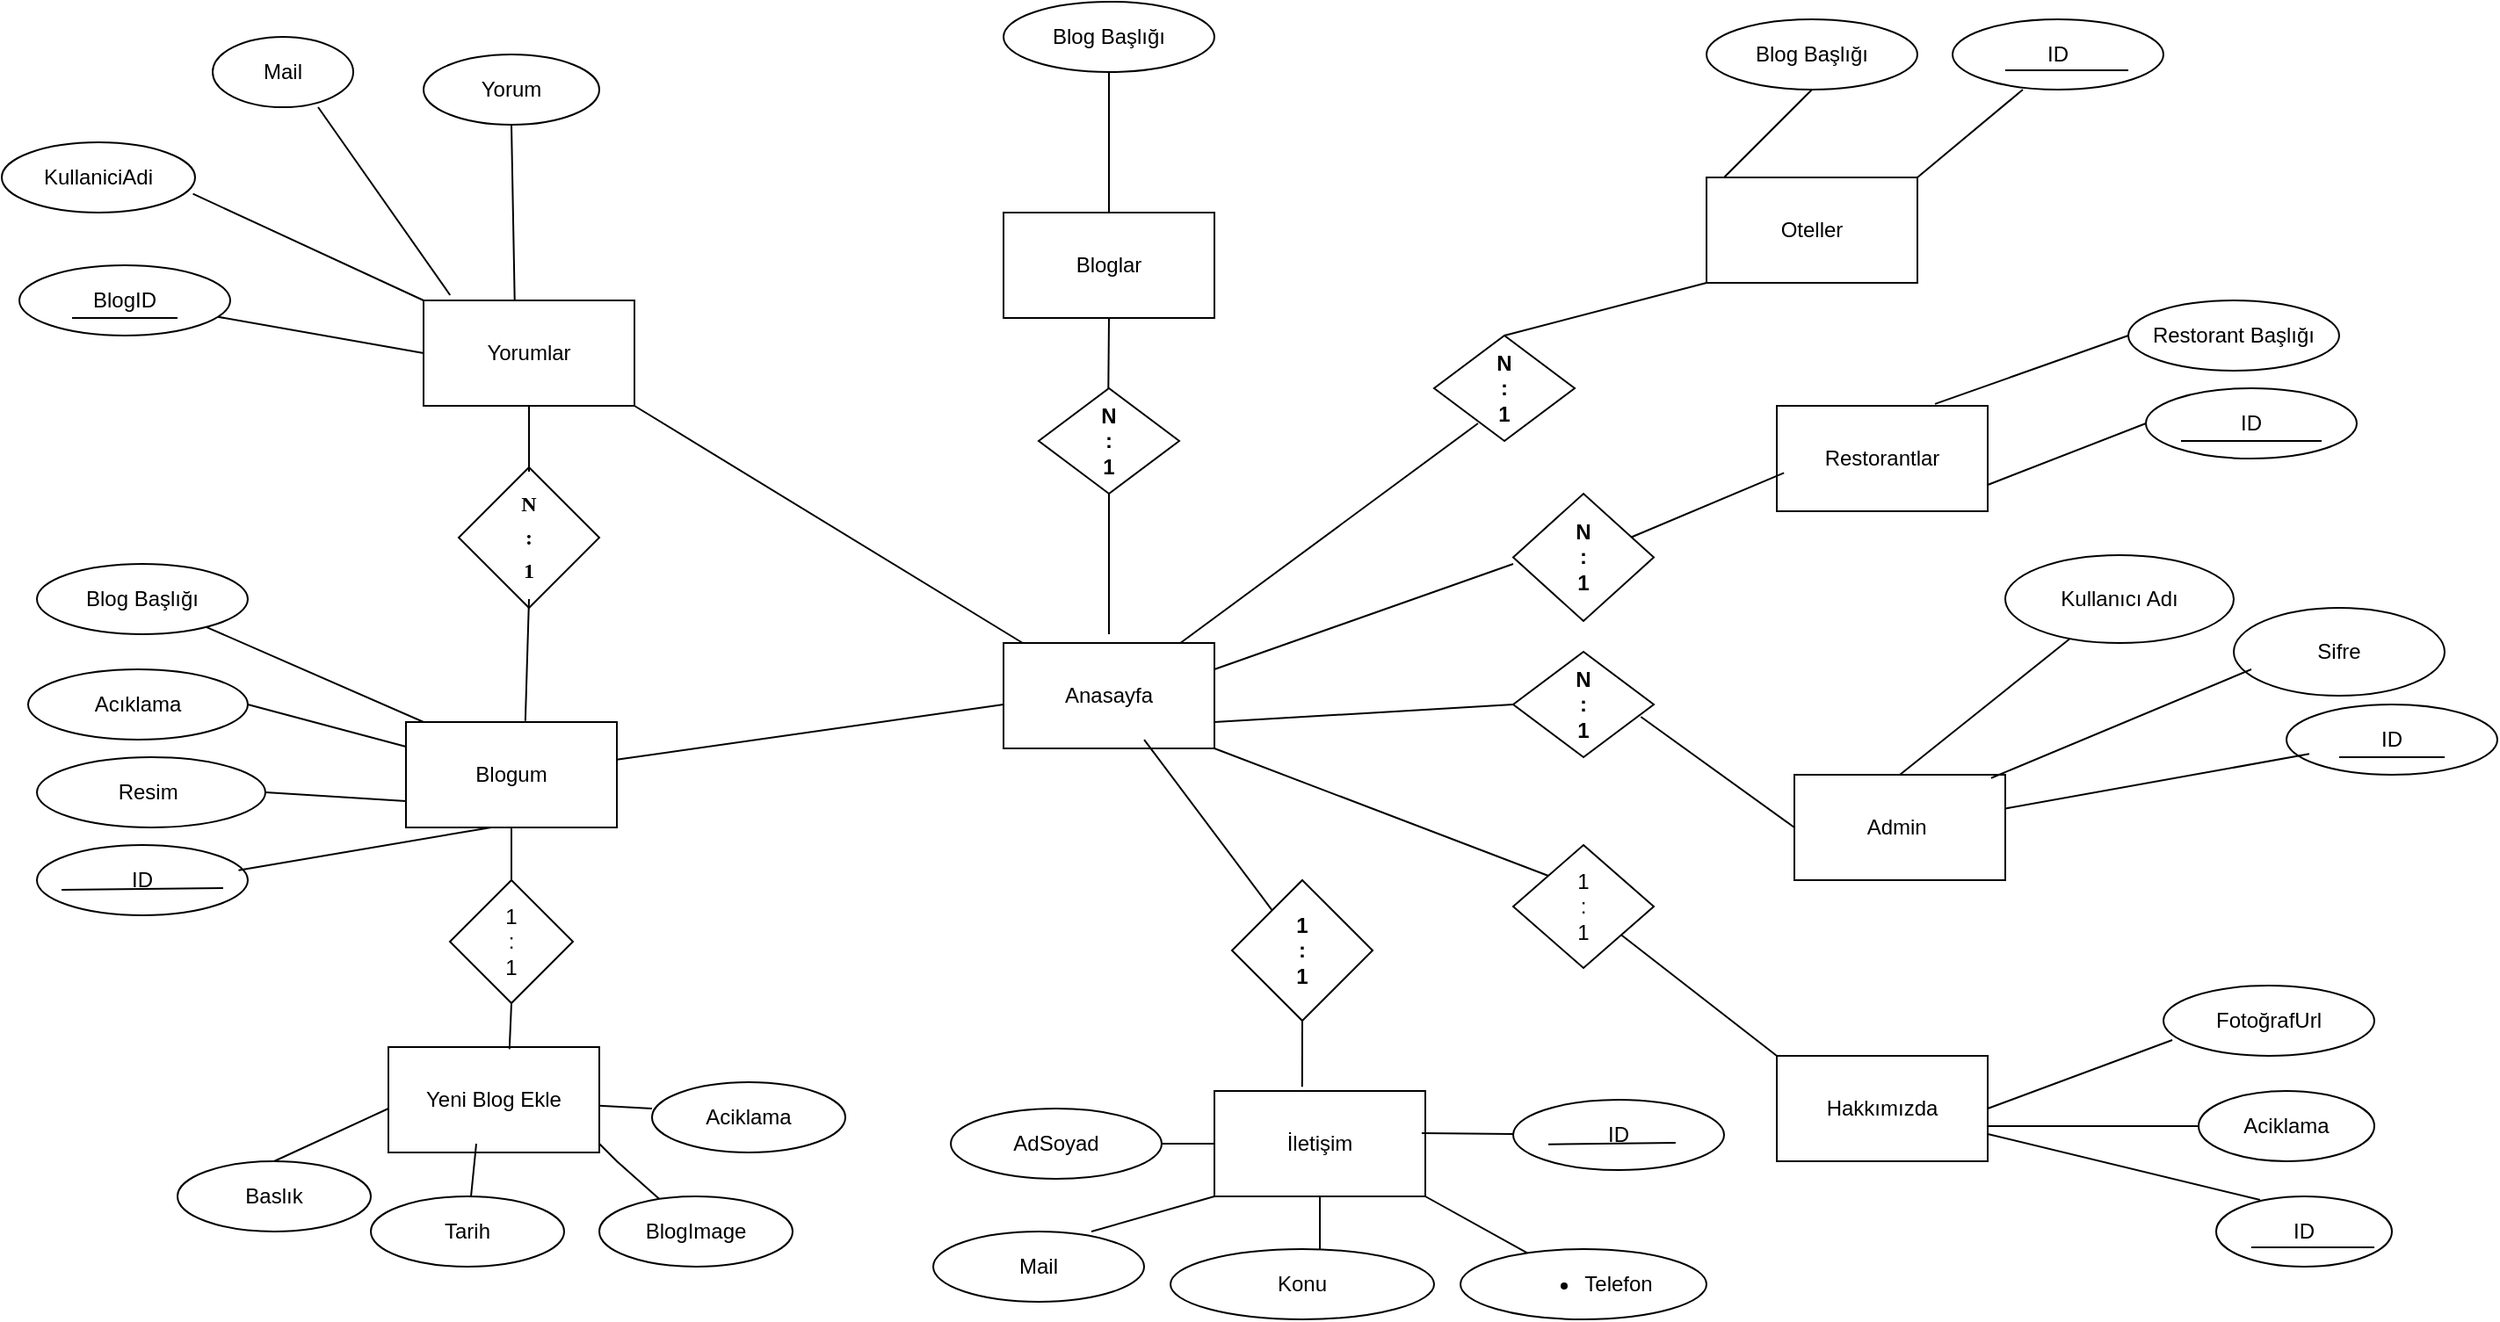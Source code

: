 <mxfile version="26.2.12">
  <diagram name="Sayfa -1" id="IdhkXDMyeTe5kVPvRwIX">
    <mxGraphModel dx="2896" dy="1852" grid="1" gridSize="10" guides="1" tooltips="1" connect="1" arrows="1" fold="1" page="1" pageScale="1" pageWidth="827" pageHeight="1169" math="0" shadow="0">
      <root>
        <mxCell id="0" />
        <mxCell id="1" parent="0" />
        <mxCell id="m_xGNnF6uDj1g4Gdo5ad-1" value="Admin&amp;nbsp;" style="rounded=0;whiteSpace=wrap;html=1;" parent="1" vertex="1">
          <mxGeometry x="190" y="400" width="120" height="60" as="geometry" />
        </mxCell>
        <mxCell id="m_xGNnF6uDj1g4Gdo5ad-2" value="Yorumlar" style="rounded=0;whiteSpace=wrap;html=1;" parent="1" vertex="1">
          <mxGeometry x="-590" y="130" width="120" height="60" as="geometry" />
        </mxCell>
        <mxCell id="m_xGNnF6uDj1g4Gdo5ad-3" value="Bloglar" style="rounded=0;whiteSpace=wrap;html=1;" parent="1" vertex="1">
          <mxGeometry x="-260" y="80" width="120" height="60" as="geometry" />
        </mxCell>
        <mxCell id="m_xGNnF6uDj1g4Gdo5ad-17" value="İletişim" style="rounded=0;whiteSpace=wrap;html=1;" parent="1" vertex="1">
          <mxGeometry x="-140" y="580" width="120" height="60" as="geometry" />
        </mxCell>
        <mxCell id="m_xGNnF6uDj1g4Gdo5ad-20" value="" style="rhombus;whiteSpace=wrap;html=1;" parent="1" vertex="1">
          <mxGeometry x="-570" y="225" width="80" height="80" as="geometry" />
        </mxCell>
        <mxCell id="m_xGNnF6uDj1g4Gdo5ad-26" value="Yeni Blog Ekle" style="rounded=0;whiteSpace=wrap;html=1;" parent="1" vertex="1">
          <mxGeometry x="-610" y="555" width="120" height="60" as="geometry" />
        </mxCell>
        <mxCell id="m_xGNnF6uDj1g4Gdo5ad-29" value="Blog Başlığı" style="ellipse;whiteSpace=wrap;html=1;" parent="1" vertex="1">
          <mxGeometry x="-810" y="280" width="120" height="40" as="geometry" />
        </mxCell>
        <mxCell id="m_xGNnF6uDj1g4Gdo5ad-30" value="" style="endArrow=none;html=1;rounded=0;entryX=0.333;entryY=0.017;entryDx=0;entryDy=0;entryPerimeter=0;" parent="1" source="m_xGNnF6uDj1g4Gdo5ad-29" edge="1" target="m_xGNnF6uDj1g4Gdo5ad-7">
          <mxGeometry width="50" height="50" relative="1" as="geometry">
            <mxPoint x="-520" y="420" as="sourcePoint" />
            <mxPoint x="-470" y="370" as="targetPoint" />
            <Array as="points">
              <mxPoint x="-590" y="370" />
            </Array>
          </mxGeometry>
        </mxCell>
        <mxCell id="m_xGNnF6uDj1g4Gdo5ad-31" value="Acıklama" style="ellipse;whiteSpace=wrap;html=1;" parent="1" vertex="1">
          <mxGeometry x="-815" y="340" width="125" height="40" as="geometry" />
        </mxCell>
        <mxCell id="m_xGNnF6uDj1g4Gdo5ad-33" value="Resim&amp;nbsp;" style="ellipse;whiteSpace=wrap;html=1;" parent="1" vertex="1">
          <mxGeometry x="-810" y="390" width="130" height="40" as="geometry" />
        </mxCell>
        <mxCell id="0UvnZyFb8oUxnmahLqyt-3" value="" style="endArrow=none;html=1;rounded=0;exitX=1;exitY=0.5;exitDx=0;exitDy=0;entryX=0;entryY=0.75;entryDx=0;entryDy=0;" parent="1" source="m_xGNnF6uDj1g4Gdo5ad-33" target="m_xGNnF6uDj1g4Gdo5ad-7" edge="1">
          <mxGeometry width="50" height="50" relative="1" as="geometry">
            <mxPoint x="-530" y="460" as="sourcePoint" />
            <mxPoint x="-480" y="410" as="targetPoint" />
          </mxGeometry>
        </mxCell>
        <mxCell id="wYC-VRTO9Pugz2cMBFK1-7" value="" style="endArrow=none;html=1;rounded=0;entryX=0;entryY=0;entryDx=0;entryDy=0;" parent="1" target="m_xGNnF6uDj1g4Gdo5ad-15" edge="1">
          <mxGeometry width="50" height="50" relative="1" as="geometry">
            <mxPoint x="90" y="490" as="sourcePoint" />
            <mxPoint x="10" y="350" as="targetPoint" />
          </mxGeometry>
        </mxCell>
        <mxCell id="wYC-VRTO9Pugz2cMBFK1-18" value="&lt;div style=&quot;line-height: 160%;&quot;&gt;&lt;b&gt;N&lt;/b&gt;&lt;div&gt;&lt;b&gt;:&lt;/b&gt;&lt;/div&gt;&lt;div&gt;&lt;b&gt;1&lt;/b&gt;&lt;/div&gt;&lt;/div&gt;" style="text;strokeColor=none;align=center;fillColor=none;html=1;verticalAlign=middle;whiteSpace=wrap;rounded=0;fontFamily=Times New Roman;" parent="1" vertex="1">
          <mxGeometry x="-565" y="227.5" width="70" height="75" as="geometry" />
        </mxCell>
        <mxCell id="wYC-VRTO9Pugz2cMBFK1-21" value="&lt;div style=&quot;line-height: 140%;&quot;&gt;&lt;font style=&quot;font-size: 14px; line-height: 140%;&quot;&gt;&lt;b&gt;1&lt;/b&gt;&lt;/font&gt;&lt;div&gt;&lt;font style=&quot;font-size: 14px; line-height: 140%;&quot;&gt;&lt;b&gt;:&lt;/b&gt;&lt;/font&gt;&lt;/div&gt;&lt;div&gt;&lt;font style=&quot;font-size: 14px; line-height: 140%;&quot;&gt;&lt;b&gt;1&lt;/b&gt;&lt;/font&gt;&lt;/div&gt;&lt;/div&gt;" style="text;strokeColor=none;align=center;fillColor=none;html=1;verticalAlign=middle;whiteSpace=wrap;rounded=0;" parent="1" vertex="1">
          <mxGeometry x="-120" y="470" width="60" height="50" as="geometry" />
        </mxCell>
        <mxCell id="wYC-VRTO9Pugz2cMBFK1-25" value="Aciklama" style="ellipse;whiteSpace=wrap;html=1;" parent="1" vertex="1">
          <mxGeometry x="420" y="580" width="100" height="40" as="geometry" />
        </mxCell>
        <mxCell id="wYC-VRTO9Pugz2cMBFK1-26" value="FotoğrafUrl" style="ellipse;whiteSpace=wrap;html=1;" parent="1" vertex="1">
          <mxGeometry x="400" y="520" width="120" height="40" as="geometry" />
        </mxCell>
        <mxCell id="wYC-VRTO9Pugz2cMBFK1-27" value="" style="endArrow=none;html=1;rounded=0;exitX=1;exitY=0.5;exitDx=0;exitDy=0;entryX=0.042;entryY=0.775;entryDx=0;entryDy=0;entryPerimeter=0;" parent="1" source="m_xGNnF6uDj1g4Gdo5ad-15" target="wYC-VRTO9Pugz2cMBFK1-26" edge="1">
          <mxGeometry width="50" height="50" relative="1" as="geometry">
            <mxPoint x="295" y="600" as="sourcePoint" />
            <mxPoint x="330" y="560" as="targetPoint" />
          </mxGeometry>
        </mxCell>
        <mxCell id="wYC-VRTO9Pugz2cMBFK1-30" value="KullaniciAdi" style="ellipse;whiteSpace=wrap;html=1;" parent="1" vertex="1">
          <mxGeometry x="-830" y="40" width="110" height="40" as="geometry" />
        </mxCell>
        <mxCell id="wYC-VRTO9Pugz2cMBFK1-31" value="Mail" style="ellipse;whiteSpace=wrap;html=1;" parent="1" vertex="1">
          <mxGeometry x="-710" y="-20" width="80" height="40" as="geometry" />
        </mxCell>
        <mxCell id="wYC-VRTO9Pugz2cMBFK1-32" value="Yorum" style="ellipse;whiteSpace=wrap;html=1;" parent="1" vertex="1">
          <mxGeometry x="-590" y="-10" width="100" height="40" as="geometry" />
        </mxCell>
        <mxCell id="wYC-VRTO9Pugz2cMBFK1-37" value="BlogID" style="ellipse;whiteSpace=wrap;html=1;" parent="1" vertex="1">
          <mxGeometry x="-820" y="110" width="120" height="40" as="geometry" />
        </mxCell>
        <mxCell id="wYC-VRTO9Pugz2cMBFK1-42" value="ID" style="ellipse;whiteSpace=wrap;html=1;" parent="1" vertex="1">
          <mxGeometry x="430" y="640" width="100" height="40" as="geometry" />
        </mxCell>
        <mxCell id="wYC-VRTO9Pugz2cMBFK1-44" value="" style="endArrow=none;html=1;rounded=0;exitX=0.25;exitY=0.05;exitDx=0;exitDy=0;exitPerimeter=0;" parent="1" source="m_xGNnF6uDj1g4Gdo5ad-15" edge="1">
          <mxGeometry width="50" height="50" relative="1" as="geometry">
            <mxPoint x="200" y="660" as="sourcePoint" />
            <mxPoint x="250" y="610" as="targetPoint" />
          </mxGeometry>
        </mxCell>
        <mxCell id="wYC-VRTO9Pugz2cMBFK1-45" value="" style="endArrow=none;html=1;rounded=0;" parent="1" source="wYC-VRTO9Pugz2cMBFK1-25" edge="1">
          <mxGeometry width="50" height="50" relative="1" as="geometry">
            <mxPoint x="220" y="660" as="sourcePoint" />
            <mxPoint x="260" y="600" as="targetPoint" />
            <Array as="points">
              <mxPoint x="260" y="600" />
              <mxPoint x="250" y="600" />
            </Array>
          </mxGeometry>
        </mxCell>
        <mxCell id="wYC-VRTO9Pugz2cMBFK1-47" value="" style="endArrow=none;html=1;rounded=0;" parent="1" edge="1">
          <mxGeometry width="50" height="50" relative="1" as="geometry">
            <mxPoint x="450" y="669" as="sourcePoint" />
            <mxPoint x="450" y="669" as="targetPoint" />
            <Array as="points">
              <mxPoint x="520" y="669" />
            </Array>
          </mxGeometry>
        </mxCell>
        <mxCell id="wYC-VRTO9Pugz2cMBFK1-48" value="ID" style="ellipse;whiteSpace=wrap;html=1;" parent="1" vertex="1">
          <mxGeometry x="-810" y="440" width="120" height="40" as="geometry" />
        </mxCell>
        <mxCell id="wYC-VRTO9Pugz2cMBFK1-51" value="" style="endArrow=none;html=1;rounded=0;exitX=0.067;exitY=0.65;exitDx=0;exitDy=0;exitPerimeter=0;" parent="1" edge="1">
          <mxGeometry width="50" height="50" relative="1" as="geometry">
            <mxPoint x="-795.98" y="465.5" as="sourcePoint" />
            <mxPoint x="-704.02" y="464.5" as="targetPoint" />
          </mxGeometry>
        </mxCell>
        <mxCell id="wYC-VRTO9Pugz2cMBFK1-53" value="AdSoyad" style="ellipse;whiteSpace=wrap;html=1;" parent="1" vertex="1">
          <mxGeometry x="-290" y="590" width="120" height="40" as="geometry" />
        </mxCell>
        <mxCell id="wYC-VRTO9Pugz2cMBFK1-56" value="Mail" style="ellipse;whiteSpace=wrap;html=1;" parent="1" vertex="1">
          <mxGeometry x="-300" y="660" width="120" height="40" as="geometry" />
        </mxCell>
        <mxCell id="wYC-VRTO9Pugz2cMBFK1-57" value="Konu" style="ellipse;whiteSpace=wrap;html=1;" parent="1" vertex="1">
          <mxGeometry x="-165" y="670" width="150" height="40" as="geometry" />
        </mxCell>
        <mxCell id="wYC-VRTO9Pugz2cMBFK1-58" value="&lt;ul type=&quot;disc&quot;&gt;&lt;li style=&quot;mso-margin-top-alt:auto;mso-margin-bottom-alt:auto;&lt;br/&gt;     line-height:normal;mso-list:l0 level1 lfo1;tab-stops:list 36.0pt&quot; class=&quot;MsoNormal&quot;&gt;Telefon&lt;/li&gt;&lt;/ul&gt;" style="ellipse;whiteSpace=wrap;html=1;" parent="1" vertex="1">
          <mxGeometry y="670" width="140" height="40" as="geometry" />
        </mxCell>
        <mxCell id="wYC-VRTO9Pugz2cMBFK1-61" value="" style="endArrow=none;html=1;rounded=0;exitX=0.25;exitY=0.05;exitDx=0;exitDy=0;exitPerimeter=0;" parent="1" source="wYC-VRTO9Pugz2cMBFK1-42" target="m_xGNnF6uDj1g4Gdo5ad-15" edge="1">
          <mxGeometry width="50" height="50" relative="1" as="geometry">
            <mxPoint x="455" y="642" as="sourcePoint" />
            <mxPoint x="250" y="610" as="targetPoint" />
          </mxGeometry>
        </mxCell>
        <mxCell id="m_xGNnF6uDj1g4Gdo5ad-15" value="Hakkımızda" style="rounded=0;whiteSpace=wrap;html=1;" parent="1" vertex="1">
          <mxGeometry x="180" y="560" width="120" height="60" as="geometry" />
        </mxCell>
        <mxCell id="wYC-VRTO9Pugz2cMBFK1-62" value="ID" style="ellipse;whiteSpace=wrap;html=1;" parent="1" vertex="1">
          <mxGeometry x="30" y="585" width="120" height="40" as="geometry" />
        </mxCell>
        <mxCell id="wYC-VRTO9Pugz2cMBFK1-63" value="" style="endArrow=none;html=1;rounded=0;" parent="1" source="wYC-VRTO9Pugz2cMBFK1-53" edge="1">
          <mxGeometry width="50" height="50" relative="1" as="geometry">
            <mxPoint x="-190" y="660" as="sourcePoint" />
            <mxPoint x="-140" y="610" as="targetPoint" />
          </mxGeometry>
        </mxCell>
        <mxCell id="wYC-VRTO9Pugz2cMBFK1-64" value="" style="endArrow=none;html=1;rounded=0;exitX=0.75;exitY=0;exitDx=0;exitDy=0;exitPerimeter=0;" parent="1" source="wYC-VRTO9Pugz2cMBFK1-56" edge="1">
          <mxGeometry width="50" height="50" relative="1" as="geometry">
            <mxPoint x="-190" y="690" as="sourcePoint" />
            <mxPoint x="-140" y="640" as="targetPoint" />
          </mxGeometry>
        </mxCell>
        <mxCell id="wYC-VRTO9Pugz2cMBFK1-65" value="" style="endArrow=none;html=1;rounded=0;" parent="1" edge="1">
          <mxGeometry width="50" height="50" relative="1" as="geometry">
            <mxPoint x="-80" y="670" as="sourcePoint" />
            <mxPoint x="-80" y="640" as="targetPoint" />
          </mxGeometry>
        </mxCell>
        <mxCell id="wYC-VRTO9Pugz2cMBFK1-66" value="" style="endArrow=none;html=1;rounded=0;" parent="1" source="wYC-VRTO9Pugz2cMBFK1-58" edge="1">
          <mxGeometry width="50" height="50" relative="1" as="geometry">
            <mxPoint x="-70" y="690" as="sourcePoint" />
            <mxPoint x="-20" y="640" as="targetPoint" />
          </mxGeometry>
        </mxCell>
        <mxCell id="wYC-VRTO9Pugz2cMBFK1-67" value="" style="endArrow=none;html=1;rounded=0;entryX=0.983;entryY=0.4;entryDx=0;entryDy=0;entryPerimeter=0;" parent="1" source="wYC-VRTO9Pugz2cMBFK1-62" target="m_xGNnF6uDj1g4Gdo5ad-17" edge="1">
          <mxGeometry width="50" height="50" relative="1" as="geometry">
            <mxPoint x="-50.711" y="650" as="sourcePoint" />
            <mxPoint x="-50.711" y="600" as="targetPoint" />
          </mxGeometry>
        </mxCell>
        <mxCell id="wYC-VRTO9Pugz2cMBFK1-69" value="" style="endArrow=none;html=1;rounded=0;exitX=0.25;exitY=0.875;exitDx=0;exitDy=0;exitPerimeter=0;entryX=1;entryY=1;entryDx=0;entryDy=0;" parent="1" edge="1">
          <mxGeometry width="50" height="50" relative="1" as="geometry">
            <mxPoint x="50" y="610.36" as="sourcePoint" />
            <mxPoint x="122.426" y="609.502" as="targetPoint" />
          </mxGeometry>
        </mxCell>
        <mxCell id="wYC-VRTO9Pugz2cMBFK1-70" value="Baslık" style="ellipse;whiteSpace=wrap;html=1;" parent="1" vertex="1">
          <mxGeometry x="-730" y="620" width="110" height="40" as="geometry" />
        </mxCell>
        <mxCell id="wYC-VRTO9Pugz2cMBFK1-71" value="Tarih" style="ellipse;whiteSpace=wrap;html=1;" parent="1" vertex="1">
          <mxGeometry x="-620" y="640" width="110" height="40" as="geometry" />
        </mxCell>
        <mxCell id="wYC-VRTO9Pugz2cMBFK1-72" value="Aciklama" style="ellipse;whiteSpace=wrap;html=1;" parent="1" vertex="1">
          <mxGeometry x="-460" y="575" width="110" height="40" as="geometry" />
        </mxCell>
        <mxCell id="wYC-VRTO9Pugz2cMBFK1-73" value="BlogImage" style="ellipse;whiteSpace=wrap;html=1;" parent="1" vertex="1">
          <mxGeometry x="-490" y="640" width="110" height="40" as="geometry" />
        </mxCell>
        <mxCell id="wYC-VRTO9Pugz2cMBFK1-74" value="" style="endArrow=none;html=1;rounded=0;exitX=0.5;exitY=0;exitDx=0;exitDy=0;" parent="1" source="wYC-VRTO9Pugz2cMBFK1-70" edge="1">
          <mxGeometry width="50" height="50" relative="1" as="geometry">
            <mxPoint x="-660" y="640" as="sourcePoint" />
            <mxPoint x="-610" y="590" as="targetPoint" />
          </mxGeometry>
        </mxCell>
        <mxCell id="wYC-VRTO9Pugz2cMBFK1-75" value="" style="endArrow=none;html=1;rounded=0;" parent="1" source="wYC-VRTO9Pugz2cMBFK1-71" edge="1">
          <mxGeometry width="50" height="50" relative="1" as="geometry">
            <mxPoint x="-610" y="660" as="sourcePoint" />
            <mxPoint x="-560" y="610" as="targetPoint" />
          </mxGeometry>
        </mxCell>
        <mxCell id="wYC-VRTO9Pugz2cMBFK1-77" value="" style="endArrow=none;html=1;rounded=0;" parent="1" source="m_xGNnF6uDj1g4Gdo5ad-26" edge="1">
          <mxGeometry width="50" height="50" relative="1" as="geometry">
            <mxPoint x="-510" y="640" as="sourcePoint" />
            <mxPoint x="-460" y="590" as="targetPoint" />
          </mxGeometry>
        </mxCell>
        <mxCell id="wYC-VRTO9Pugz2cMBFK1-78" value="" style="endArrow=none;html=1;rounded=0;" parent="1" source="wYC-VRTO9Pugz2cMBFK1-73" edge="1">
          <mxGeometry width="50" height="50" relative="1" as="geometry">
            <mxPoint x="-540" y="660" as="sourcePoint" />
            <mxPoint x="-490" y="610" as="targetPoint" />
            <Array as="points">
              <mxPoint x="-480" y="620" />
            </Array>
          </mxGeometry>
        </mxCell>
        <mxCell id="wYC-VRTO9Pugz2cMBFK1-87" value="Blog Başlığı" style="ellipse;whiteSpace=wrap;html=1;" parent="1" vertex="1">
          <mxGeometry x="-260" y="-40" width="120" height="40" as="geometry" />
        </mxCell>
        <mxCell id="PMrKWcJrfavF2UDrqhZ6-1" value="Kullanıcı Adı" style="ellipse;whiteSpace=wrap;html=1;" parent="1" vertex="1">
          <mxGeometry x="310" y="275" width="130" height="50" as="geometry" />
        </mxCell>
        <mxCell id="PMrKWcJrfavF2UDrqhZ6-2" value="" style="endArrow=none;html=1;rounded=0;exitX=0.5;exitY=0;exitDx=0;exitDy=0;" parent="1" source="m_xGNnF6uDj1g4Gdo5ad-1" target="PMrKWcJrfavF2UDrqhZ6-1" edge="1">
          <mxGeometry width="50" height="50" relative="1" as="geometry">
            <mxPoint x="240" y="360" as="sourcePoint" />
            <mxPoint x="224.453" y="273.815" as="targetPoint" />
          </mxGeometry>
        </mxCell>
        <mxCell id="PMrKWcJrfavF2UDrqhZ6-3" value="ID" style="ellipse;whiteSpace=wrap;html=1;" parent="1" vertex="1">
          <mxGeometry x="470" y="360" width="120" height="40" as="geometry" />
        </mxCell>
        <mxCell id="PMrKWcJrfavF2UDrqhZ6-8" value="Sifre" style="ellipse;whiteSpace=wrap;html=1;" parent="1" vertex="1">
          <mxGeometry x="440" y="305" width="120" height="50" as="geometry" />
        </mxCell>
        <mxCell id="PMrKWcJrfavF2UDrqhZ6-13" value="" style="endArrow=none;html=1;rounded=0;entryX=0.108;entryY=0.704;entryDx=0;entryDy=0;entryPerimeter=0;" parent="1" source="m_xGNnF6uDj1g4Gdo5ad-1" edge="1" target="PMrKWcJrfavF2UDrqhZ6-3">
          <mxGeometry width="50" height="50" relative="1" as="geometry">
            <mxPoint x="430" y="350" as="sourcePoint" />
            <mxPoint x="480" y="300" as="targetPoint" />
          </mxGeometry>
        </mxCell>
        <mxCell id="PMrKWcJrfavF2UDrqhZ6-14" value="" style="endArrow=none;html=1;rounded=0;exitX=0.25;exitY=0.75;exitDx=0;exitDy=0;exitPerimeter=0;entryX=0.75;entryY=0.75;entryDx=0;entryDy=0;entryPerimeter=0;" parent="1" source="PMrKWcJrfavF2UDrqhZ6-3" edge="1" target="PMrKWcJrfavF2UDrqhZ6-3">
          <mxGeometry width="50" height="50" relative="1" as="geometry">
            <mxPoint x="510" y="340" as="sourcePoint" />
            <mxPoint x="560" y="300" as="targetPoint" />
          </mxGeometry>
        </mxCell>
        <mxCell id="PMrKWcJrfavF2UDrqhZ6-18" value="Oteller" style="rounded=0;whiteSpace=wrap;html=1;" parent="1" vertex="1">
          <mxGeometry x="140" y="60" width="120" height="60" as="geometry" />
        </mxCell>
        <mxCell id="PMrKWcJrfavF2UDrqhZ6-22" value="Blog Başlığı" style="ellipse;whiteSpace=wrap;html=1;" parent="1" vertex="1">
          <mxGeometry x="140" y="-30" width="120" height="40" as="geometry" />
        </mxCell>
        <mxCell id="PMrKWcJrfavF2UDrqhZ6-23" value="ID" style="ellipse;whiteSpace=wrap;html=1;" parent="1" vertex="1">
          <mxGeometry x="280" y="-30" width="120" height="40" as="geometry" />
        </mxCell>
        <mxCell id="PMrKWcJrfavF2UDrqhZ6-25" value="" style="endArrow=none;html=1;rounded=0;" parent="1" edge="1">
          <mxGeometry width="50" height="50" relative="1" as="geometry">
            <mxPoint x="150" y="60" as="sourcePoint" />
            <mxPoint x="200" y="10" as="targetPoint" />
          </mxGeometry>
        </mxCell>
        <mxCell id="PMrKWcJrfavF2UDrqhZ6-26" value="" style="endArrow=none;html=1;rounded=0;" parent="1" edge="1">
          <mxGeometry width="50" height="50" relative="1" as="geometry">
            <mxPoint x="310" y="-1" as="sourcePoint" />
            <mxPoint x="380" y="-1" as="targetPoint" />
          </mxGeometry>
        </mxCell>
        <mxCell id="iuH2yt4k7XliZFwzAzBD-1" value="" style="endArrow=none;html=1;rounded=0;exitX=0.956;exitY=0.358;exitDx=0;exitDy=0;exitPerimeter=0;entryX=0.423;entryY=0.993;entryDx=0;entryDy=0;entryPerimeter=0;" edge="1" parent="1" source="wYC-VRTO9Pugz2cMBFK1-48" target="m_xGNnF6uDj1g4Gdo5ad-7">
          <mxGeometry width="50" height="50" relative="1" as="geometry">
            <mxPoint x="-540" y="480" as="sourcePoint" />
            <mxPoint x="-490" y="430" as="targetPoint" />
            <Array as="points" />
          </mxGeometry>
        </mxCell>
        <mxCell id="iuH2yt4k7XliZFwzAzBD-2" value="" style="endArrow=none;html=1;rounded=0;exitX=1;exitY=0.5;exitDx=0;exitDy=0;" edge="1" parent="1" source="m_xGNnF6uDj1g4Gdo5ad-31" target="m_xGNnF6uDj1g4Gdo5ad-7">
          <mxGeometry width="50" height="50" relative="1" as="geometry">
            <mxPoint x="-690" y="360" as="sourcePoint" />
            <mxPoint x="-470" y="390" as="targetPoint" />
          </mxGeometry>
        </mxCell>
        <mxCell id="m_xGNnF6uDj1g4Gdo5ad-7" value="Blogum" style="rounded=0;whiteSpace=wrap;html=1;" parent="1" vertex="1">
          <mxGeometry x="-600" y="370" width="120" height="60" as="geometry" />
        </mxCell>
        <mxCell id="iuH2yt4k7XliZFwzAzBD-3" value="" style="endArrow=none;html=1;rounded=0;exitX=0.25;exitY=0.75;exitDx=0;exitDy=0;exitPerimeter=0;entryX=0.75;entryY=0.75;entryDx=0;entryDy=0;entryPerimeter=0;" edge="1" parent="1" source="wYC-VRTO9Pugz2cMBFK1-37" target="wYC-VRTO9Pugz2cMBFK1-37">
          <mxGeometry width="50" height="50" relative="1" as="geometry">
            <mxPoint x="-600" y="210" as="sourcePoint" />
            <mxPoint x="-550" y="160" as="targetPoint" />
          </mxGeometry>
        </mxCell>
        <mxCell id="iuH2yt4k7XliZFwzAzBD-10" value="" style="endArrow=none;html=1;rounded=0;" edge="1" parent="1" source="wYC-VRTO9Pugz2cMBFK1-37">
          <mxGeometry width="50" height="50" relative="1" as="geometry">
            <mxPoint x="-640" y="210" as="sourcePoint" />
            <mxPoint x="-590" y="160" as="targetPoint" />
          </mxGeometry>
        </mxCell>
        <mxCell id="iuH2yt4k7XliZFwzAzBD-11" value="" style="endArrow=none;html=1;rounded=0;exitX=0.989;exitY=0.733;exitDx=0;exitDy=0;exitPerimeter=0;" edge="1" parent="1" source="wYC-VRTO9Pugz2cMBFK1-30">
          <mxGeometry width="50" height="50" relative="1" as="geometry">
            <mxPoint x="-640" y="180" as="sourcePoint" />
            <mxPoint x="-590" y="130" as="targetPoint" />
          </mxGeometry>
        </mxCell>
        <mxCell id="iuH2yt4k7XliZFwzAzBD-12" value="" style="endArrow=none;html=1;rounded=0;exitX=0.432;exitY=-0.008;exitDx=0;exitDy=0;exitPerimeter=0;" edge="1" parent="1" source="m_xGNnF6uDj1g4Gdo5ad-2">
          <mxGeometry width="50" height="50" relative="1" as="geometry">
            <mxPoint x="-590" y="80" as="sourcePoint" />
            <mxPoint x="-540" y="30" as="targetPoint" />
          </mxGeometry>
        </mxCell>
        <mxCell id="iuH2yt4k7XliZFwzAzBD-13" value="" style="endArrow=none;html=1;rounded=0;exitX=0.126;exitY=-0.05;exitDx=0;exitDy=0;exitPerimeter=0;" edge="1" parent="1" source="m_xGNnF6uDj1g4Gdo5ad-2">
          <mxGeometry width="50" height="50" relative="1" as="geometry">
            <mxPoint x="-700" y="70" as="sourcePoint" />
            <mxPoint x="-650" y="20" as="targetPoint" />
          </mxGeometry>
        </mxCell>
        <mxCell id="iuH2yt4k7XliZFwzAzBD-15" value="" style="endArrow=none;html=1;rounded=0;exitX=0.5;exitY=0;exitDx=0;exitDy=0;" edge="1" parent="1" source="wYC-VRTO9Pugz2cMBFK1-18">
          <mxGeometry width="50" height="50" relative="1" as="geometry">
            <mxPoint x="-580" y="240" as="sourcePoint" />
            <mxPoint x="-530" y="190" as="targetPoint" />
          </mxGeometry>
        </mxCell>
        <mxCell id="iuH2yt4k7XliZFwzAzBD-20" value="" style="endArrow=none;html=1;rounded=0;exitX=0.566;exitY=-0.011;exitDx=0;exitDy=0;exitPerimeter=0;" edge="1" parent="1" source="m_xGNnF6uDj1g4Gdo5ad-7">
          <mxGeometry width="50" height="50" relative="1" as="geometry">
            <mxPoint x="-580" y="350" as="sourcePoint" />
            <mxPoint x="-530" y="300" as="targetPoint" />
          </mxGeometry>
        </mxCell>
        <mxCell id="iuH2yt4k7XliZFwzAzBD-21" value="" style="endArrow=none;html=1;rounded=0;exitX=1;exitY=0;exitDx=0;exitDy=0;" edge="1" parent="1" source="PMrKWcJrfavF2UDrqhZ6-18">
          <mxGeometry width="50" height="50" relative="1" as="geometry">
            <mxPoint x="270" y="60" as="sourcePoint" />
            <mxPoint x="320" y="10" as="targetPoint" />
          </mxGeometry>
        </mxCell>
        <mxCell id="iuH2yt4k7XliZFwzAzBD-23" value="&lt;b&gt;N&lt;/b&gt;&lt;div&gt;&lt;b&gt;:&lt;/b&gt;&lt;/div&gt;&lt;div&gt;&lt;b&gt;1&lt;/b&gt;&lt;/div&gt;" style="rhombus;whiteSpace=wrap;html=1;direction=west;" vertex="1" parent="1">
          <mxGeometry x="-15" y="150" width="80" height="60" as="geometry" />
        </mxCell>
        <mxCell id="iuH2yt4k7XliZFwzAzBD-24" value="" style="endArrow=none;html=1;rounded=0;exitX=0.5;exitY=1;exitDx=0;exitDy=0;" edge="1" parent="1" source="iuH2yt4k7XliZFwzAzBD-23">
          <mxGeometry width="50" height="50" relative="1" as="geometry">
            <mxPoint x="90" y="170" as="sourcePoint" />
            <mxPoint x="140" y="120" as="targetPoint" />
          </mxGeometry>
        </mxCell>
        <mxCell id="iuH2yt4k7XliZFwzAzBD-25" value="" style="endArrow=none;html=1;rounded=0;" edge="1" parent="1">
          <mxGeometry width="50" height="50" relative="1" as="geometry">
            <mxPoint x="-200.34" y="180" as="sourcePoint" />
            <mxPoint x="-200" y="140" as="targetPoint" />
          </mxGeometry>
        </mxCell>
        <mxCell id="iuH2yt4k7XliZFwzAzBD-26" value="&lt;b&gt;N&lt;/b&gt;&lt;div&gt;&lt;b&gt;:&lt;/b&gt;&lt;/div&gt;&lt;div&gt;&lt;b&gt;1&lt;/b&gt;&lt;/div&gt;" style="rhombus;whiteSpace=wrap;html=1;direction=west;" vertex="1" parent="1">
          <mxGeometry x="-240" y="180" width="80" height="60" as="geometry" />
        </mxCell>
        <mxCell id="iuH2yt4k7XliZFwzAzBD-27" value="" style="endArrow=none;html=1;rounded=0;exitX=0.5;exitY=0;exitDx=0;exitDy=0;" edge="1" parent="1" source="m_xGNnF6uDj1g4Gdo5ad-3">
          <mxGeometry width="50" height="50" relative="1" as="geometry">
            <mxPoint x="-250" y="50" as="sourcePoint" />
            <mxPoint x="-200" as="targetPoint" />
          </mxGeometry>
        </mxCell>
        <mxCell id="iuH2yt4k7XliZFwzAzBD-28" value="1&lt;div&gt;:&lt;/div&gt;&lt;div&gt;1&lt;/div&gt;" style="rhombus;whiteSpace=wrap;html=1;" vertex="1" parent="1">
          <mxGeometry x="-575" y="460" width="70" height="70" as="geometry" />
        </mxCell>
        <mxCell id="iuH2yt4k7XliZFwzAzBD-29" value="" style="endArrow=none;html=1;rounded=0;exitX=0.5;exitY=0;exitDx=0;exitDy=0;entryX=0.5;entryY=1;entryDx=0;entryDy=0;" edge="1" parent="1" source="iuH2yt4k7XliZFwzAzBD-28" target="m_xGNnF6uDj1g4Gdo5ad-7">
          <mxGeometry width="50" height="50" relative="1" as="geometry">
            <mxPoint x="-580" y="480" as="sourcePoint" />
            <mxPoint x="-530" y="430" as="targetPoint" />
          </mxGeometry>
        </mxCell>
        <mxCell id="iuH2yt4k7XliZFwzAzBD-30" value="" style="endArrow=none;html=1;rounded=0;exitX=0.574;exitY=0.02;exitDx=0;exitDy=0;exitPerimeter=0;" edge="1" parent="1" source="m_xGNnF6uDj1g4Gdo5ad-26">
          <mxGeometry width="50" height="50" relative="1" as="geometry">
            <mxPoint x="-590" y="580" as="sourcePoint" />
            <mxPoint x="-540" y="530" as="targetPoint" />
          </mxGeometry>
        </mxCell>
        <mxCell id="iuH2yt4k7XliZFwzAzBD-31" value="&lt;b&gt;&lt;font&gt;1&lt;/font&gt;&lt;/b&gt;&lt;div&gt;&lt;b&gt;&lt;font&gt;:&lt;/font&gt;&lt;/b&gt;&lt;/div&gt;&lt;div&gt;&lt;b&gt;&lt;font&gt;1&lt;/font&gt;&lt;/b&gt;&lt;/div&gt;" style="rhombus;whiteSpace=wrap;html=1;" vertex="1" parent="1">
          <mxGeometry x="-130" y="460" width="80" height="80" as="geometry" />
        </mxCell>
        <mxCell id="iuH2yt4k7XliZFwzAzBD-33" value="" style="endArrow=none;html=1;rounded=0;exitX=0.416;exitY=-0.04;exitDx=0;exitDy=0;exitPerimeter=0;" edge="1" parent="1" source="m_xGNnF6uDj1g4Gdo5ad-17">
          <mxGeometry width="50" height="50" relative="1" as="geometry">
            <mxPoint x="-140" y="590" as="sourcePoint" />
            <mxPoint x="-90" y="540" as="targetPoint" />
          </mxGeometry>
        </mxCell>
        <mxCell id="iuH2yt4k7XliZFwzAzBD-34" value="1&lt;div&gt;:&lt;/div&gt;&lt;div&gt;1&lt;/div&gt;" style="rhombus;whiteSpace=wrap;html=1;" vertex="1" parent="1">
          <mxGeometry x="30" y="440" width="80" height="70" as="geometry" />
        </mxCell>
        <mxCell id="iuH2yt4k7XliZFwzAzBD-35" value="&lt;b&gt;N&lt;/b&gt;&lt;div&gt;&lt;b&gt;:&lt;/b&gt;&lt;/div&gt;&lt;div&gt;&lt;b&gt;1&lt;/b&gt;&lt;/div&gt;" style="rhombus;whiteSpace=wrap;html=1;direction=west;" vertex="1" parent="1">
          <mxGeometry x="30" y="330" width="80" height="60" as="geometry" />
        </mxCell>
        <mxCell id="iuH2yt4k7XliZFwzAzBD-36" value="" style="endArrow=none;html=1;rounded=0;exitX=0.092;exitY=0.383;exitDx=0;exitDy=0;exitPerimeter=0;entryX=0;entryY=0.5;entryDx=0;entryDy=0;" edge="1" parent="1" source="iuH2yt4k7XliZFwzAzBD-35" target="m_xGNnF6uDj1g4Gdo5ad-1">
          <mxGeometry width="50" height="50" relative="1" as="geometry">
            <mxPoint x="130" y="410" as="sourcePoint" />
            <mxPoint x="180" y="360" as="targetPoint" />
          </mxGeometry>
        </mxCell>
        <mxCell id="iuH2yt4k7XliZFwzAzBD-37" value="" style="endArrow=none;html=1;rounded=0;exitX=0.933;exitY=0.031;exitDx=0;exitDy=0;exitPerimeter=0;" edge="1" parent="1" source="m_xGNnF6uDj1g4Gdo5ad-1">
          <mxGeometry width="50" height="50" relative="1" as="geometry">
            <mxPoint x="400" y="390" as="sourcePoint" />
            <mxPoint x="450" y="340" as="targetPoint" />
          </mxGeometry>
        </mxCell>
        <mxCell id="iuH2yt4k7XliZFwzAzBD-38" value="Restorantlar" style="rounded=0;whiteSpace=wrap;html=1;" vertex="1" parent="1">
          <mxGeometry x="180" y="190" width="120" height="60" as="geometry" />
        </mxCell>
        <mxCell id="iuH2yt4k7XliZFwzAzBD-39" value="&lt;b&gt;N&lt;/b&gt;&lt;div&gt;&lt;b&gt;:&lt;/b&gt;&lt;/div&gt;&lt;div&gt;&lt;b&gt;1&lt;/b&gt;&lt;/div&gt;" style="rhombus;whiteSpace=wrap;html=1;direction=west;" vertex="1" parent="1">
          <mxGeometry x="30" y="240" width="80" height="72.5" as="geometry" />
        </mxCell>
        <mxCell id="iuH2yt4k7XliZFwzAzBD-40" value="" style="endArrow=none;html=1;rounded=0;entryX=0.034;entryY=0.636;entryDx=0;entryDy=0;entryPerimeter=0;" edge="1" parent="1" source="iuH2yt4k7XliZFwzAzBD-39" target="iuH2yt4k7XliZFwzAzBD-38">
          <mxGeometry width="50" height="50" relative="1" as="geometry">
            <mxPoint x="113" y="377" as="sourcePoint" />
            <mxPoint x="200" y="440" as="targetPoint" />
            <Array as="points" />
          </mxGeometry>
        </mxCell>
        <mxCell id="iuH2yt4k7XliZFwzAzBD-41" value="ID" style="ellipse;whiteSpace=wrap;html=1;" vertex="1" parent="1">
          <mxGeometry x="390" y="180" width="120" height="40" as="geometry" />
        </mxCell>
        <mxCell id="iuH2yt4k7XliZFwzAzBD-42" value="" style="endArrow=none;html=1;rounded=0;exitX=1;exitY=0.75;exitDx=0;exitDy=0;entryX=0;entryY=0.5;entryDx=0;entryDy=0;" edge="1" parent="1" source="iuH2yt4k7XliZFwzAzBD-38" target="iuH2yt4k7XliZFwzAzBD-41">
          <mxGeometry width="50" height="50" relative="1" as="geometry">
            <mxPoint x="330" y="250" as="sourcePoint" />
            <mxPoint x="380" y="200" as="targetPoint" />
          </mxGeometry>
        </mxCell>
        <mxCell id="iuH2yt4k7XliZFwzAzBD-46" value="" style="endArrow=none;html=1;rounded=0;entryX=0;entryY=0.5;entryDx=0;entryDy=0;" edge="1" parent="1" target="iuH2yt4k7XliZFwzAzBD-47">
          <mxGeometry width="50" height="50" relative="1" as="geometry">
            <mxPoint x="270" y="188.95" as="sourcePoint" />
            <mxPoint x="350" y="188.95" as="targetPoint" />
          </mxGeometry>
        </mxCell>
        <mxCell id="iuH2yt4k7XliZFwzAzBD-47" value="Restorant Başlığı" style="ellipse;whiteSpace=wrap;html=1;" vertex="1" parent="1">
          <mxGeometry x="380" y="130" width="120" height="40" as="geometry" />
        </mxCell>
        <mxCell id="iuH2yt4k7XliZFwzAzBD-48" value="" style="endArrow=none;html=1;rounded=0;" edge="1" parent="1">
          <mxGeometry width="50" height="50" relative="1" as="geometry">
            <mxPoint x="410" y="210" as="sourcePoint" />
            <mxPoint x="490" y="210" as="targetPoint" />
            <Array as="points">
              <mxPoint x="440" y="210" />
              <mxPoint x="460" y="210" />
            </Array>
          </mxGeometry>
        </mxCell>
        <mxCell id="iuH2yt4k7XliZFwzAzBD-50" value="Anasayfa" style="rounded=0;whiteSpace=wrap;html=1;" vertex="1" parent="1">
          <mxGeometry x="-260" y="325" width="120" height="60" as="geometry" />
        </mxCell>
        <mxCell id="iuH2yt4k7XliZFwzAzBD-51" value="" style="endArrow=none;html=1;rounded=0;" edge="1" parent="1">
          <mxGeometry width="50" height="50" relative="1" as="geometry">
            <mxPoint x="-200" y="320" as="sourcePoint" />
            <mxPoint x="-200" y="240" as="targetPoint" />
          </mxGeometry>
        </mxCell>
        <mxCell id="iuH2yt4k7XliZFwzAzBD-52" value="" style="endArrow=none;html=1;rounded=0;" edge="1" parent="1" source="iuH2yt4k7XliZFwzAzBD-50">
          <mxGeometry width="50" height="50" relative="1" as="geometry">
            <mxPoint x="-40" y="250" as="sourcePoint" />
            <mxPoint x="10" y="200" as="targetPoint" />
          </mxGeometry>
        </mxCell>
        <mxCell id="iuH2yt4k7XliZFwzAzBD-53" value="" style="endArrow=none;html=1;rounded=0;exitX=1;exitY=0.25;exitDx=0;exitDy=0;" edge="1" parent="1" source="iuH2yt4k7XliZFwzAzBD-50">
          <mxGeometry width="50" height="50" relative="1" as="geometry">
            <mxPoint x="-20" y="330" as="sourcePoint" />
            <mxPoint x="30" y="280" as="targetPoint" />
          </mxGeometry>
        </mxCell>
        <mxCell id="iuH2yt4k7XliZFwzAzBD-54" value="" style="endArrow=none;html=1;rounded=0;exitX=1;exitY=0.75;exitDx=0;exitDy=0;" edge="1" parent="1" source="iuH2yt4k7XliZFwzAzBD-50">
          <mxGeometry width="50" height="50" relative="1" as="geometry">
            <mxPoint x="-20" y="410" as="sourcePoint" />
            <mxPoint x="30" y="360" as="targetPoint" />
          </mxGeometry>
        </mxCell>
        <mxCell id="iuH2yt4k7XliZFwzAzBD-55" value="" style="endArrow=none;html=1;rounded=0;entryX=0.667;entryY=0.917;entryDx=0;entryDy=0;entryPerimeter=0;" edge="1" parent="1" source="iuH2yt4k7XliZFwzAzBD-31" target="iuH2yt4k7XliZFwzAzBD-50">
          <mxGeometry width="50" height="50" relative="1" as="geometry">
            <mxPoint x="-220" y="440" as="sourcePoint" />
            <mxPoint x="-170" y="390" as="targetPoint" />
          </mxGeometry>
        </mxCell>
        <mxCell id="iuH2yt4k7XliZFwzAzBD-56" value="" style="endArrow=none;html=1;rounded=0;exitX=1;exitY=1;exitDx=0;exitDy=0;entryX=0;entryY=0;entryDx=0;entryDy=0;" edge="1" parent="1" source="iuH2yt4k7XliZFwzAzBD-50" target="iuH2yt4k7XliZFwzAzBD-34">
          <mxGeometry width="50" height="50" relative="1" as="geometry">
            <mxPoint y="500" as="sourcePoint" />
            <mxPoint x="50" y="450" as="targetPoint" />
          </mxGeometry>
        </mxCell>
        <mxCell id="iuH2yt4k7XliZFwzAzBD-57" value="" style="endArrow=none;html=1;rounded=0;" edge="1" parent="1" source="iuH2yt4k7XliZFwzAzBD-50">
          <mxGeometry width="50" height="50" relative="1" as="geometry">
            <mxPoint x="-520" y="240" as="sourcePoint" />
            <mxPoint x="-470" y="190" as="targetPoint" />
          </mxGeometry>
        </mxCell>
        <mxCell id="iuH2yt4k7XliZFwzAzBD-58" value="" style="endArrow=none;html=1;rounded=0;" edge="1" parent="1" source="m_xGNnF6uDj1g4Gdo5ad-7">
          <mxGeometry width="50" height="50" relative="1" as="geometry">
            <mxPoint x="-310" y="410" as="sourcePoint" />
            <mxPoint x="-260" y="360" as="targetPoint" />
          </mxGeometry>
        </mxCell>
      </root>
    </mxGraphModel>
  </diagram>
</mxfile>
